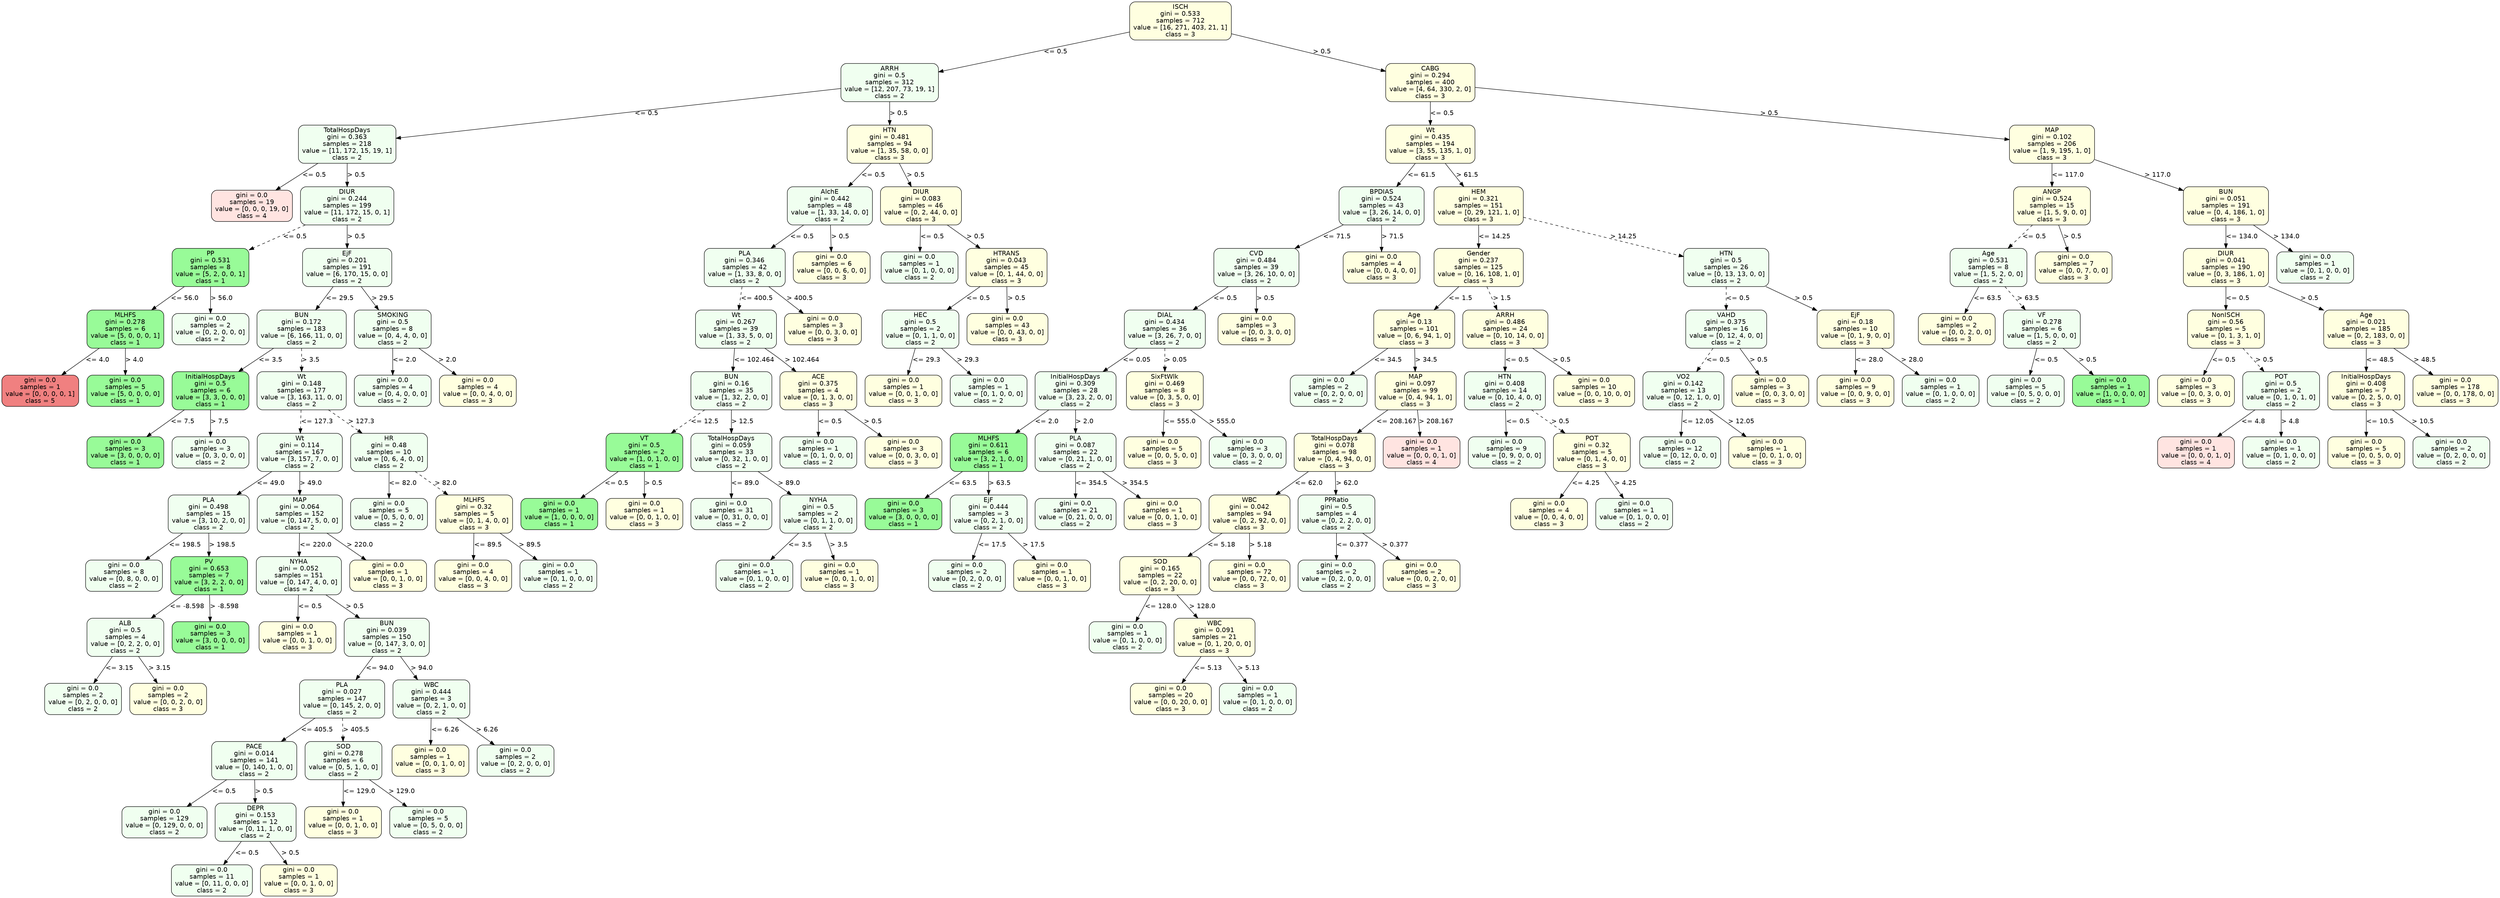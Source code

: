 strict digraph Tree {
	graph [bb="0,0,4634.5,1944"];
	node [color=black,
		fontname=helvetica,
		label="\N",
		shape=box,
		style="filled, rounded"
	];
	edge [fontname=helvetica];
	0	 [fillcolor=lightyellow,
		height=1.1528,
		label="ISCH\ngini = 0.533\nsamples = 712\nvalue = [16, 271, 403, 21, 1]\nclass = 3",
		pos="2034,1902.5",
		width=2.5694];
	1	 [fillcolor=honeydew,
		height=1.1528,
		label="ARRH\ngini = 0.5\nsamples = 312\nvalue = [12, 207, 73, 19, 1]\nclass = 2",
		pos="1672,1768.5",
		width=2.4583];
	0 -> 1	 [label="<= 0.5",
		labelangle=45,
		labeldistance=2.5,
		lp="1884,1835.5",
		op="<=",
		param=0.5,
		pos="e,1760.8,1801.4 1941.2,1868.2 1888.9,1848.8 1823.5,1824.6 1770.2,1804.9",
		style=solid];
	74	 [fillcolor=lightyellow,
		height=1.1528,
		label="CABG\ngini = 0.294\nsamples = 400\nvalue = [4, 64, 330, 2, 0]\nclass = 3",
		pos="2613,1768.5",
		width=2.25];
	0 -> 74	 [label="> 0.5",
		labelangle=-45,
		labeldistance=2.5,
		lp="2356.5,1835.5",
		op=">",
		param=0.5,
		pos="e,2531.8,1787.3 2126.7,1881 2235.3,1855.9 2414,1814.6 2521.9,1789.6",
		style=solid];
	2	 [fillcolor=honeydew,
		height=1.1528,
		label="TotalHospDays\ngini = 0.363\nsamples = 218\nvalue = [11, 172, 15, 19, 1]\nclass = 2",
		pos="640,1634.5",
		width=2.4583];
	1 -> 2	 [label="<= 0.5",
		lp="1207,1701.5",
		op="<=",
		param=0.5,
		pos="e,728.67,1646 1583.1,1757 1391.2,1732 939.01,1673.3 738.6,1647.3",
		style=solid];
	49	 [fillcolor=lightyellow,
		height=1.1528,
		label="HTN\ngini = 0.481\nsamples = 94\nvalue = [1, 35, 58, 0, 0]\nclass = 3",
		pos="1672,1634.5",
		width=2.1528];
	1 -> 49	 [label="> 0.5",
		lp="1687.5,1701.5",
		op=">",
		param=0.5,
		pos="e,1672,1676.1 1672,1726.8 1672,1714 1672,1699.7 1672,1686.2",
		style=solid];
	3	 [fillcolor=mistyrose,
		height=0.94444,
		label="gini = 0.0\nsamples = 19\nvalue = [0, 0, 0, 19, 0]\nclass = 4",
		pos="463,1500.5",
		width=2.0417];
	2 -> 3	 [label="<= 0.5",
		lp="577,1567.5",
		op="<=",
		param=0.5,
		pos="e,507.91,1534.5 584.97,1592.8 563.01,1576.2 537.83,1557.2 516.07,1540.7",
		style=solid];
	4	 [fillcolor=honeydew,
		height=1.1528,
		label="DIUR\ngini = 0.244\nsamples = 199\nvalue = [11, 172, 15, 0, 1]\nclass = 2",
		pos="640,1500.5",
		width=2.3611];
	2 -> 4	 [label="> 0.5",
		lp="655.5,1567.5",
		op=">",
		param=0.5,
		pos="e,640,1542.1 640,1592.8 640,1580 640,1565.7 640,1552.2",
		style=solid];
	5	 [fillcolor=palegreen,
		height=1.1528,
		label="PP\ngini = 0.531\nsamples = 8\nvalue = [5, 2, 0, 0, 1]\nclass = 1",
		pos="386,1366.5",
		width=1.9444];
	4 -> 5	 [label="<= 0.5",
		lp="541,1433.5",
		op="<=",
		param=0.5,
		pos="e,456.32,1403.6 561.03,1458.8 530.54,1442.8 495.72,1424.4 465.22,1408.3",
		style=dashed];
	10	 [fillcolor=honeydew,
		height=1.1528,
		label="EjF\ngini = 0.201\nsamples = 191\nvalue = [6, 170, 15, 0, 0]\nclass = 2",
		pos="640,1366.5",
		width=2.25];
	4 -> 10	 [label="> 0.5",
		lp="655.5,1433.5",
		op=">",
		param=0.5,
		pos="e,640,1408.1 640,1458.8 640,1446 640,1431.7 640,1418.2",
		style=solid];
	6	 [fillcolor=palegreen,
		height=1.1528,
		label="MLHFS\ngini = 0.278\nsamples = 6\nvalue = [5, 0, 0, 0, 1]\nclass = 1",
		pos="228,1232.5",
		width=1.9444];
	5 -> 6	 [label="<= 56.0",
		lp="335.5,1299.5",
		op="<=",
		param=56.0,
		pos="e,277.1,1274.1 336.87,1324.8 320.38,1310.8 301.84,1295.1 284.81,1280.7",
		style=solid];
	9	 [fillcolor=honeydew,
		height=0.94444,
		label="gini = 0.0\nsamples = 2\nvalue = [0, 2, 0, 0, 0]\nclass = 2",
		pos="386,1232.5",
		width=1.9444];
	5 -> 9	 [label="> 56.0",
		lp="405.5,1299.5",
		op=">",
		param=56.0,
		pos="e,386,1266.5 386,1324.8 386,1309.6 386,1292.3 386,1276.9",
		style=solid];
	7	 [fillcolor=lightcoral,
		height=0.94444,
		label="gini = 0.0\nsamples = 1\nvalue = [0, 0, 0, 0, 1]\nclass = 5",
		pos="70,1098.5",
		width=1.9444];
	6 -> 7	 [label="<= 4.0",
		lp="174,1165.5",
		op="<=",
		param=4.0,
		pos="e,110.09,1132.5 178.87,1190.8 159.45,1174.4 137.19,1155.5 117.89,1139.1",
		style=solid];
	8	 [fillcolor=palegreen,
		height=0.94444,
		label="gini = 0.0\nsamples = 5\nvalue = [5, 0, 0, 0, 0]\nclass = 1",
		pos="228,1098.5",
		width=1.9444];
	6 -> 8	 [label="> 4.0",
		lp="243.5,1165.5",
		op=">",
		param=4.0,
		pos="e,228,1132.5 228,1190.8 228,1175.6 228,1158.3 228,1142.9",
		style=solid];
	11	 [fillcolor=honeydew,
		height=1.1528,
		label="BUN\ngini = 0.172\nsamples = 183\nvalue = [6, 166, 11, 0, 0]\nclass = 2",
		pos="555,1232.5",
		width=2.25];
	10 -> 11	 [label="<= 29.5",
		lp="624.5,1299.5",
		op="<=",
		param=29.5,
		pos="e,581.41,1274.1 613.57,1324.8 605.1,1311.5 595.62,1296.5 586.8,1282.6",
		style=solid];
	46	 [fillcolor=honeydew,
		height=1.1528,
		label="SMOKING\ngini = 0.5\nsamples = 8\nvalue = [0, 4, 4, 0, 0]\nclass = 2",
		pos="724,1232.5",
		width=1.9444];
	10 -> 46	 [label="> 29.5",
		lp="704.5,1299.5",
		op=">",
		param=29.5,
		pos="e,697.9,1274.1 666.12,1324.8 674.49,1311.5 683.86,1296.5 692.57,1282.6",
		style=solid];
	12	 [fillcolor=palegreen,
		height=1.1528,
		label="InitialHospDays\ngini = 0.5\nsamples = 6\nvalue = [3, 3, 0, 0, 0]\nclass = 1",
		pos="386,1098.5",
		width=1.9444];
	11 -> 12	 [label="<= 3.5",
		lp="496,1165.5",
		op="<=",
		param=3.5,
		pos="e,438.51,1140.1 502.45,1190.8 484.81,1176.8 464.98,1161.1 446.76,1146.7",
		style=solid];
	15	 [fillcolor=honeydew,
		height=1.1528,
		label="Wt\ngini = 0.148\nsamples = 177\nvalue = [3, 163, 11, 0, 0]\nclass = 2",
		pos="555,1098.5",
		width=2.25];
	11 -> 15	 [label="> 3.5",
		lp="570.5,1165.5",
		op=">",
		param=3.5,
		pos="e,555,1140.1 555,1190.8 555,1178 555,1163.7 555,1150.2",
		style=dashed];
	13	 [fillcolor=palegreen,
		height=0.94444,
		label="gini = 0.0\nsamples = 3\nvalue = [3, 0, 0, 0, 0]\nclass = 1",
		pos="228,964.5",
		width=1.9444];
	12 -> 13	 [label="<= 7.5",
		lp="332,1031.5",
		op="<=",
		param=7.5,
		pos="e,268.09,998.5 336.87,1056.8 317.45,1040.4 295.19,1021.5 275.89,1005.1",
		style=solid];
	14	 [fillcolor=honeydew,
		height=0.94444,
		label="gini = 0.0\nsamples = 3\nvalue = [0, 3, 0, 0, 0]\nclass = 2",
		pos="386,964.5",
		width=1.9444];
	12 -> 14	 [label="> 7.5",
		lp="401.5,1031.5",
		op=">",
		param=7.5,
		pos="e,386,998.5 386,1056.8 386,1041.6 386,1024.3 386,1008.9",
		style=solid];
	16	 [fillcolor=honeydew,
		height=1.1528,
		label="Wt\ngini = 0.114\nsamples = 167\nvalue = [3, 157, 7, 0, 0]\nclass = 2",
		pos="552,964.5",
		width=2.1528];
	15 -> 16	 [label="<= 127.3",
		lp="581.5,1031.5",
		op="<=",
		param=127.3,
		pos="e,552.93,1006.1 554.07,1056.8 553.78,1044 553.46,1029.7 553.16,1016.2",
		style=dashed];
	41	 [fillcolor=honeydew,
		height=1.1528,
		label="HR\ngini = 0.48\nsamples = 10\nvalue = [0, 6, 4, 0, 0]\nclass = 2",
		pos="718,964.5",
		width=1.9444];
	15 -> 41	 [label="> 127.3",
		lp="665,1031.5",
		op=">",
		param=127.3,
		pos="e,667.35,1006.1 605.68,1056.8 622.7,1042.8 641.82,1027.1 659.4,1012.7",
		style=dashed];
	17	 [fillcolor=honeydew,
		height=1.1528,
		label="PLA\ngini = 0.498\nsamples = 15\nvalue = [3, 10, 2, 0, 0]\nclass = 2",
		pos="383,830.5",
		width=2.0417];
	16 -> 17	 [label="<= 49.0",
		lp="496.5,897.5",
		op="<=",
		param=49.0,
		pos="e,435.51,872.14 499.45,922.84 481.81,908.84 461.98,893.13 443.76,878.68",
		style=solid];
	24	 [fillcolor=honeydew,
		height=1.1528,
		label="MAP\ngini = 0.064\nsamples = 152\nvalue = [0, 147, 5, 0, 0]\nclass = 2",
		pos="552,830.5",
		width=2.1528];
	16 -> 24	 [label="> 49.0",
		lp="571.5,897.5",
		op=">",
		param=49.0,
		pos="e,552,872.14 552,922.84 552,909.98 552,895.66 552,882.21",
		style=solid];
	18	 [fillcolor=honeydew,
		height=0.94444,
		label="gini = 0.0\nsamples = 8\nvalue = [0, 8, 0, 0, 0]\nclass = 2",
		pos="226,696.5",
		width=1.9444];
	17 -> 18	 [label="<= 198.5",
		lp="337.5,763.5",
		op="<=",
		param=198.5,
		pos="e,265.84,730.5 334.18,788.84 314.88,772.36 292.77,753.49 273.59,737.12",
		style=solid];
	19	 [fillcolor=palegreen,
		height=1.1528,
		label="PV\ngini = 0.653\nsamples = 7\nvalue = [3, 2, 2, 0, 0]\nclass = 1",
		pos="384,696.5",
		width=1.9444];
	17 -> 19	 [label="> 198.5",
		lp="407,763.5",
		op=">",
		param=198.5,
		pos="e,383.69,738.14 383.31,788.84 383.41,775.98 383.51,761.66 383.61,748.21",
		style=solid];
	20	 [fillcolor=honeydew,
		height=1.1528,
		label="ALB\ngini = 0.5\nsamples = 4\nvalue = [0, 2, 2, 0, 0]\nclass = 2",
		pos="230,562.5",
		width=1.9444];
	19 -> 20	 [label="<= -8.598",
		lp="341.5,629.5",
		op="<=",
		param=-8.598,
		pos="e,277.85,604.14 336.12,654.84 320.18,640.97 302.3,625.41 285.82,611.07",
		style=solid];
	23	 [fillcolor=palegreen,
		height=0.94444,
		label="gini = 0.0\nsamples = 3\nvalue = [3, 0, 0, 0, 0]\nclass = 1",
		pos="388,562.5",
		width=1.9444];
	19 -> 23	 [label="> -8.598",
		lp="412.5,629.5",
		op=">",
		param=-8.598,
		pos="e,386.98,596.5 385.24,654.84 385.7,639.6 386.21,622.33 386.68,606.87",
		style=solid];
	21	 [fillcolor=honeydew,
		height=0.94444,
		label="gini = 0.0\nsamples = 2\nvalue = [0, 2, 0, 0, 0]\nclass = 2",
		pos="230,428.5",
		width=1.9444];
	20 -> 21	 [label="<= 3.15",
		lp="253.5,495.5",
		op="<=",
		param=3.15,
		pos="e,230,462.5 230,520.84 230,505.6 230,488.33 230,472.87",
		style=solid];
	22	 [fillcolor=lightyellow,
		height=0.94444,
		label="gini = 0.0\nsamples = 2\nvalue = [0, 0, 2, 0, 0]\nclass = 3",
		pos="388,428.5",
		width=1.9444];
	20 -> 22	 [label="> 3.15",
		lp="333.5,495.5",
		op=">",
		param=3.15,
		pos="e,347.91,462.5 279.13,520.84 298.55,504.36 320.81,485.49 340.11,469.12",
		style=solid];
	25	 [fillcolor=honeydew,
		height=1.1528,
		label="NYHA\ngini = 0.052\nsamples = 151\nvalue = [0, 147, 4, 0, 0]\nclass = 2",
		pos="551,696.5",
		width=2.1528];
	24 -> 25	 [label="<= 220.0",
		lp="579.5,763.5",
		op="<=",
		param=220.0,
		pos="e,551.31,738.14 551.69,788.84 551.59,775.98 551.49,761.66 551.39,748.21",
		style=solid];
	40	 [fillcolor=lightyellow,
		height=0.94444,
		label="gini = 0.0\nsamples = 1\nvalue = [0, 0, 1, 0, 0]\nclass = 3",
		pos="717,696.5",
		width=1.9444];
	24 -> 40	 [label="> 220.0",
		lp="663,763.5",
		op=">",
		param=220.0,
		pos="e,675.13,730.5 603.3,788.84 623.68,772.29 647.04,753.32 667.26,736.9",
		style=solid];
	26	 [fillcolor=lightyellow,
		height=0.94444,
		label="gini = 0.0\nsamples = 1\nvalue = [0, 0, 1, 0, 0]\nclass = 3",
		pos="549,562.5",
		width=1.9444];
	25 -> 26	 [label="<= 0.5",
		lp="571,629.5",
		op="<=",
		param=0.5,
		pos="e,549.51,596.5 550.38,654.84 550.15,639.6 549.89,622.33 549.66,606.87",
		style=solid];
	27	 [fillcolor=honeydew,
		height=1.1528,
		label="BUN\ngini = 0.039\nsamples = 150\nvalue = [0, 147, 3, 0, 0]\nclass = 2",
		pos="715,562.5",
		width=2.1528];
	25 -> 27	 [label="> 0.5",
		lp="653.5,629.5",
		op=">",
		param=0.5,
		pos="e,664.04,604.14 601.99,654.84 619.12,640.84 638.35,625.13 656.04,610.68",
		style=solid];
	28	 [fillcolor=honeydew,
		height=1.1528,
		label="PLA\ngini = 0.027\nsamples = 147\nvalue = [0, 145, 2, 0, 0]\nclass = 2",
		pos="602,428.5",
		width=2.1528];
	27 -> 28	 [label="<= 94.0",
		lp="685.5,495.5",
		op="<=",
		param=94.0,
		pos="e,637.11,470.14 679.87,520.84 668.39,507.22 655.53,491.97 643.62,477.85",
		style=solid];
	37	 [fillcolor=honeydew,
		height=1.1528,
		label="WBC\ngini = 0.444\nsamples = 3\nvalue = [0, 2, 1, 0, 0]\nclass = 2",
		pos="768,428.5",
		width=1.9444];
	27 -> 37	 [label="> 94.0",
		lp="763.5,495.5",
		op=">",
		param=94.0,
		pos="e,751.53,470.14 731.48,520.84 736.61,507.85 742.34,493.38 747.7,479.82",
		style=solid];
	29	 [fillcolor=honeydew,
		height=1.1528,
		label="PACE\ngini = 0.014\nsamples = 141\nvalue = [0, 140, 1, 0, 0]\nclass = 2",
		pos="439,294.5",
		width=2.1528];
	28 -> 29	 [label="<= 405.5",
		lp="553.5,361.5",
		op="<=",
		param=405.5,
		pos="e,489.65,336.14 551.32,386.84 534.3,372.84 515.18,357.13 497.6,342.68",
		style=solid];
	34	 [fillcolor=honeydew,
		height=1.1528,
		label="SOD\ngini = 0.278\nsamples = 6\nvalue = [0, 5, 1, 0, 0]\nclass = 2",
		pos="605,294.5",
		width=1.9444];
	28 -> 34	 [label="> 405.5",
		lp="627,361.5",
		op=">",
		param=405.5,
		pos="e,604.07,336.14 602.93,386.84 603.22,373.98 603.54,359.66 603.84,346.21",
		style=dashed];
	30	 [fillcolor=honeydew,
		height=0.94444,
		label="gini = 0.0\nsamples = 129\nvalue = [0, 129, 0, 0, 0]\nclass = 2",
		pos="273,160.5",
		width=2.1528];
	29 -> 30	 [label="<= 0.5",
		lp="381,227.5",
		op="<=",
		param=0.5,
		pos="e,315.12,194.5 387.39,252.84 366.89,236.29 343.39,217.32 323.04,200.9",
		style=solid];
	31	 [fillcolor=honeydew,
		height=1.1528,
		label="DEPR\ngini = 0.153\nsamples = 12\nvalue = [0, 11, 1, 0, 0]\nclass = 2",
		pos="442,160.5",
		width=2.0417];
	29 -> 31	 [label="> 0.5",
		lp="456.5,227.5",
		op=">",
		param=0.5,
		pos="e,441.07,202.14 439.93,252.84 440.22,239.98 440.54,225.66 440.84,212.21",
		style=solid];
	32	 [fillcolor=honeydew,
		height=0.94444,
		label="gini = 0.0\nsamples = 11\nvalue = [0, 11, 0, 0, 0]\nclass = 2",
		pos="361,34",
		width=2.0417];
	31 -> 32	 [label="<= 0.5",
		lp="422,93.5",
		op="<=",
		param=0.5,
		pos="e,382.86,68.142 415.25,118.73 406.63,105.27 397.07,90.336 388.41,76.803",
		style=solid];
	33	 [fillcolor=lightyellow,
		height=0.94444,
		label="gini = 0.0\nsamples = 1\nvalue = [0, 0, 1, 0, 0]\nclass = 3",
		pos="523,34",
		width=1.9444];
	31 -> 33	 [label="> 0.5",
		lp="503.5,93.5",
		op=">",
		param=0.5,
		pos="e,501.14,68.142 468.75,118.73 477.37,105.27 486.93,90.336 495.59,76.803",
		style=solid];
	35	 [fillcolor=lightyellow,
		height=0.94444,
		label="gini = 0.0\nsamples = 1\nvalue = [0, 0, 1, 0, 0]\nclass = 3",
		pos="604,160.5",
		width=1.9444];
	34 -> 35	 [label="<= 129.0",
		lp="632.5,227.5",
		op="<=",
		param=129.0,
		pos="e,604.25,194.5 604.69,252.84 604.58,237.6 604.45,220.33 604.33,204.87",
		style=solid];
	36	 [fillcolor=honeydew,
		height=0.94444,
		label="gini = 0.0\nsamples = 5\nvalue = [0, 5, 0, 0, 0]\nclass = 2",
		pos="762,160.5",
		width=1.9444];
	34 -> 36	 [label="> 129.0",
		lp="712,227.5",
		op=">",
		param=129.0,
		pos="e,722.16,194.5 653.82,252.84 673.12,236.36 695.23,217.49 714.41,201.12",
		style=solid];
	38	 [fillcolor=lightyellow,
		height=0.94444,
		label="gini = 0.0\nsamples = 1\nvalue = [0, 0, 1, 0, 0]\nclass = 3",
		pos="767,294.5",
		width=1.9444];
	37 -> 38	 [label="<= 6.26",
		lp="791.5,361.5",
		op="<=",
		param=6.26,
		pos="e,767.25,328.5 767.69,386.84 767.58,371.6 767.45,354.33 767.33,338.87",
		style=solid];
	39	 [fillcolor=honeydew,
		height=0.94444,
		label="gini = 0.0\nsamples = 2\nvalue = [0, 2, 0, 0, 0]\nclass = 2",
		pos="925,294.5",
		width=1.9444];
	37 -> 39	 [label="> 6.26",
		lp="871.5,361.5",
		op=">",
		param=6.26,
		pos="e,885.16,328.5 816.82,386.84 836.12,370.36 858.23,351.49 877.41,335.12",
		style=solid];
	42	 [fillcolor=honeydew,
		height=0.94444,
		label="gini = 0.0\nsamples = 5\nvalue = [0, 5, 0, 0, 0]\nclass = 2",
		pos="718,830.5",
		width=1.9444];
	41 -> 42	 [label="<= 82.0",
		lp="741.5,897.5",
		op="<=",
		param=82.0,
		pos="e,718,864.5 718,922.84 718,907.6 718,890.33 718,874.87",
		style=solid];
	43	 [fillcolor=lightyellow,
		height=1.1528,
		label="MLHFS\ngini = 0.32\nsamples = 5\nvalue = [0, 1, 4, 0, 0]\nclass = 3",
		pos="876,830.5",
		width=1.9444];
	41 -> 43	 [label="> 82.0",
		lp="821.5,897.5",
		op=">",
		param=82.0,
		pos="e,826.9,872.14 767.13,922.84 783.62,908.84 802.16,893.13 819.19,878.68",
		style=dashed];
	44	 [fillcolor=lightyellow,
		height=0.94444,
		label="gini = 0.0\nsamples = 4\nvalue = [0, 0, 4, 0, 0]\nclass = 3",
		pos="875,696.5",
		width=1.9444];
	43 -> 44	 [label="<= 89.5",
		lp="899.5,763.5",
		op="<=",
		param=89.5,
		pos="e,875.25,730.5 875.69,788.84 875.58,773.6 875.45,756.33 875.33,740.87",
		style=solid];
	45	 [fillcolor=honeydew,
		height=0.94444,
		label="gini = 0.0\nsamples = 1\nvalue = [0, 1, 0, 0, 0]\nclass = 2",
		pos="1033,696.5",
		width=1.9444];
	43 -> 45	 [label="> 89.5",
		lp="979.5,763.5",
		op=">",
		param=89.5,
		pos="e,993.16,730.5 924.82,788.84 944.12,772.36 966.23,753.49 985.41,737.12",
		style=solid];
	47	 [fillcolor=honeydew,
		height=0.94444,
		label="gini = 0.0\nsamples = 4\nvalue = [0, 4, 0, 0, 0]\nclass = 2",
		pos="724,1098.5",
		width=1.9444];
	46 -> 47	 [label="<= 2.0",
		lp="744,1165.5",
		op="<=",
		param=2.0,
		pos="e,724,1132.5 724,1190.8 724,1175.6 724,1158.3 724,1142.9",
		style=solid];
	48	 [fillcolor=lightyellow,
		height=0.94444,
		label="gini = 0.0\nsamples = 4\nvalue = [0, 0, 4, 0, 0]\nclass = 3",
		pos="882,1098.5",
		width=1.9444];
	46 -> 48	 [label="> 2.0",
		lp="823.5,1165.5",
		op=">",
		param=2.0,
		pos="e,841.91,1132.5 773.13,1190.8 792.55,1174.4 814.81,1155.5 834.11,1139.1",
		style=solid];
	50	 [fillcolor=honeydew,
		height=1.1528,
		label="AlchE\ngini = 0.442\nsamples = 48\nvalue = [1, 33, 14, 0, 0]\nclass = 2",
		pos="1614,1500.5",
		width=2.1528];
	49 -> 50	 [label="<= 0.5",
		lp="1665,1567.5",
		op="<=",
		param=0.5,
		pos="e,1632,1542.1 1654,1592.8 1648.3,1579.7 1642,1565.1 1636,1551.4",
		style=solid];
	67	 [fillcolor=lightyellow,
		height=1.1528,
		label="DIUR\ngini = 0.083\nsamples = 46\nvalue = [0, 2, 44, 0, 0]\nclass = 3",
		pos="1783,1500.5",
		width=2.0417];
	49 -> 67	 [label="> 0.5",
		lp="1746.5,1567.5",
		op=">",
		param=0.5,
		pos="e,1748.5,1542.1 1706.5,1592.8 1717.8,1579.2 1730.4,1564 1742.1,1549.9",
		style=solid];
	51	 [fillcolor=honeydew,
		height=1.1528,
		label="PLA\ngini = 0.346\nsamples = 42\nvalue = [1, 33, 8, 0, 0]\nclass = 2",
		pos="1458,1366.5",
		width=2.0417];
	50 -> 51	 [label="<= 0.5",
		lp="1561,1433.5",
		op="<=",
		param=0.5,
		pos="e,1506.5,1408.1 1565.5,1458.8 1549.2,1444.8 1530.9,1429.1 1514.1,1414.7",
		style=solid];
	66	 [fillcolor=lightyellow,
		height=0.94444,
		label="gini = 0.0\nsamples = 6\nvalue = [0, 0, 6, 0, 0]\nclass = 3",
		pos="1620,1366.5",
		width=1.9444];
	50 -> 66	 [label="> 0.5",
		lp="1633.5,1433.5",
		op=">",
		param=0.5,
		pos="e,1618.5,1400.5 1615.9,1458.8 1616.5,1443.6 1617.3,1426.3 1618,1410.9",
		style=solid];
	52	 [fillcolor=honeydew,
		height=1.1528,
		label="Wt\ngini = 0.267\nsamples = 39\nvalue = [1, 33, 5, 0, 0]\nclass = 2",
		pos="1400,1232.5",
		width=2.0417];
	51 -> 52	 [label="<= 400.5",
		lp="1458.5,1299.5",
		op="<=",
		param=400.5,
		pos="e,1418,1274.1 1440,1324.8 1434.3,1311.7 1428,1297.1 1422,1283.4",
		style=dashed];
	65	 [fillcolor=lightyellow,
		height=0.94444,
		label="gini = 0.0\nsamples = 3\nvalue = [0, 0, 3, 0, 0]\nclass = 3",
		pos="1562,1232.5",
		width=1.9444];
	51 -> 65	 [label="> 400.5",
		lp="1537,1299.5",
		op=">",
		param=400.5,
		pos="e,1535.6,1266.5 1490.3,1324.8 1502.7,1308.9 1516.9,1290.7 1529.3,1274.7",
		style=solid];
	53	 [fillcolor=honeydew,
		height=1.1528,
		label="BUN\ngini = 0.16\nsamples = 35\nvalue = [1, 32, 2, 0, 0]\nclass = 2",
		pos="1354,1098.5",
		width=2.0417];
	52 -> 53	 [label="<= 102.464",
		lp="1414,1165.5",
		op="<=",
		param=102.464,
		pos="e,1368.3,1140.1 1385.7,1190.8 1381.2,1177.9 1376.3,1163.4 1371.6,1149.8",
		style=solid];
	62	 [fillcolor=lightyellow,
		height=1.1528,
		label="ACE\ngini = 0.375\nsamples = 4\nvalue = [0, 1, 3, 0, 0]\nclass = 3",
		pos="1516,1098.5",
		width=1.9444];
	52 -> 62	 [label="> 102.464",
		lp="1496.5,1165.5",
		op=">",
		param=102.464,
		pos="e,1481.2,1140 1437.5,1190.7 1442.7,1184.8 1448,1178.7 1453,1173 1460.1,1164.9 1467.5,1156.2 1474.7,1147.7",
		style=solid];
	54	 [fillcolor=palegreen,
		height=1.1528,
		label="VT\ngini = 0.5\nsamples = 2\nvalue = [1, 0, 1, 0, 0]\nclass = 1",
		pos="1192,964.5",
		width=1.9444];
	53 -> 54	 [label="<= 12.5",
		lp="1301.5,1031.5",
		op="<=",
		param=12.5,
		pos="e,1242.3,1006.1 1303.6,1056.8 1286.7,1042.8 1267.7,1027.1 1250.2,1012.7",
		style=dashed];
	57	 [fillcolor=honeydew,
		height=1.1528,
		label="TotalHospDays\ngini = 0.059\nsamples = 33\nvalue = [0, 32, 1, 0, 0]\nclass = 2",
		pos="1354,964.5",
		width=2.0417];
	53 -> 57	 [label="> 12.5",
		lp="1373.5,1031.5",
		op=">",
		param=12.5,
		pos="e,1354,1006.1 1354,1056.8 1354,1044 1354,1029.7 1354,1016.2",
		style=solid];
	55	 [fillcolor=palegreen,
		height=0.94444,
		label="gini = 0.0\nsamples = 1\nvalue = [1, 0, 0, 0, 0]\nclass = 1",
		pos="1034,830.5",
		width=1.9444];
	54 -> 55	 [label="<= 0.5",
		lp="1138,897.5",
		op="<=",
		param=0.5,
		pos="e,1074.1,864.5 1142.9,922.84 1123.4,906.36 1101.2,887.49 1081.9,871.12",
		style=solid];
	56	 [fillcolor=lightyellow,
		height=0.94444,
		label="gini = 0.0\nsamples = 1\nvalue = [0, 0, 1, 0, 0]\nclass = 3",
		pos="1192,830.5",
		width=1.9444];
	54 -> 56	 [label="> 0.5",
		lp="1207.5,897.5",
		op=">",
		param=0.5,
		pos="e,1192,864.5 1192,922.84 1192,907.6 1192,890.33 1192,874.87",
		style=solid];
	58	 [fillcolor=honeydew,
		height=0.94444,
		label="gini = 0.0\nsamples = 31\nvalue = [0, 31, 0, 0, 0]\nclass = 2",
		pos="1354,830.5",
		width=2.0417];
	57 -> 58	 [label="<= 89.0",
		lp="1377.5,897.5",
		op="<=",
		param=89.0,
		pos="e,1354,864.5 1354,922.84 1354,907.6 1354,890.33 1354,874.87",
		style=solid];
	59	 [fillcolor=honeydew,
		height=1.1528,
		label="NYHA\ngini = 0.5\nsamples = 2\nvalue = [0, 1, 1, 0, 0]\nclass = 2",
		pos="1516,830.5",
		width=1.9444];
	57 -> 59	 [label="> 89.0",
		lp="1459.5,897.5",
		op=">",
		param=89.0,
		pos="e,1465.7,872.14 1404.4,922.84 1421.3,908.84 1440.3,893.13 1457.8,878.68",
		style=solid];
	60	 [fillcolor=honeydew,
		height=0.94444,
		label="gini = 0.0\nsamples = 1\nvalue = [0, 1, 0, 0, 0]\nclass = 2",
		pos="1437,696.5",
		width=1.9444];
	59 -> 60	 [label="<= 3.5",
		lp="1499,763.5",
		op="<=",
		param=3.5,
		pos="e,1457,730.5 1491.4,788.84 1482.2,773.17 1471.7,755.33 1462.4,739.53",
		style=solid];
	61	 [fillcolor=lightyellow,
		height=0.94444,
		label="gini = 0.0\nsamples = 1\nvalue = [0, 0, 1, 0, 0]\nclass = 3",
		pos="1595,696.5",
		width=1.9444];
	59 -> 61	 [label="> 3.5",
		lp="1573.5,763.5",
		op=">",
		param=3.5,
		pos="e,1575,730.5 1540.6,788.84 1549.8,773.17 1560.3,755.33 1569.6,739.53",
		style=solid];
	63	 [fillcolor=honeydew,
		height=0.94444,
		label="gini = 0.0\nsamples = 1\nvalue = [0, 1, 0, 0, 0]\nclass = 2",
		pos="1516,964.5",
		width=1.9444];
	62 -> 63	 [label="<= 0.5",
		lp="1536,1031.5",
		op="<=",
		param=0.5,
		pos="e,1516,998.5 1516,1056.8 1516,1041.6 1516,1024.3 1516,1008.9",
		style=solid];
	64	 [fillcolor=lightyellow,
		height=0.94444,
		label="gini = 0.0\nsamples = 3\nvalue = [0, 0, 3, 0, 0]\nclass = 3",
		pos="1674,964.5",
		width=1.9444];
	62 -> 64	 [label="> 0.5",
		lp="1615.5,1031.5",
		op=">",
		param=0.5,
		pos="e,1633.9,998.5 1565.1,1056.8 1584.6,1040.4 1606.8,1021.5 1626.1,1005.1",
		style=solid];
	68	 [fillcolor=honeydew,
		height=0.94444,
		label="gini = 0.0\nsamples = 1\nvalue = [0, 1, 0, 0, 0]\nclass = 2",
		pos="1778,1366.5",
		width=1.9444];
	67 -> 68	 [label="<= 0.5",
		lp="1801,1433.5",
		op="<=",
		param=0.5,
		pos="e,1779.3,1400.5 1781.4,1458.8 1780.9,1443.6 1780.2,1426.3 1779.7,1410.9",
		style=solid];
	69	 [fillcolor=lightyellow,
		height=1.1528,
		label="HTRANS\ngini = 0.043\nsamples = 45\nvalue = [0, 1, 44, 0, 0]\nclass = 3",
		pos="1940,1366.5",
		width=2.0417];
	67 -> 69	 [label="> 0.5",
		lp="1882.5,1433.5",
		op=">",
		param=0.5,
		pos="e,1891.2,1408.1 1831.8,1458.8 1848.2,1444.8 1866.6,1429.1 1883.6,1414.7",
		style=solid];
	70	 [fillcolor=honeydew,
		height=1.1528,
		label="HEC\ngini = 0.5\nsamples = 2\nvalue = [0, 1, 1, 0, 0]\nclass = 2",
		pos="1797,1232.5",
		width=1.9444];
	69 -> 70	 [label="<= 0.5",
		lp="1893,1299.5",
		op="<=",
		param=0.5,
		pos="e,1841.4,1274.1 1895.5,1324.8 1880.7,1311 1864.1,1295.4 1848.8,1281.1",
		style=solid];
	73	 [fillcolor=lightyellow,
		height=0.94444,
		label="gini = 0.0\nsamples = 43\nvalue = [0, 0, 43, 0, 0]\nclass = 3",
		pos="1959,1232.5",
		width=2.0417];
	69 -> 73	 [label="> 0.5",
		lp="1966.5,1299.5",
		op=">",
		param=0.5,
		pos="e,1954.2,1266.5 1945.9,1324.8 1948.1,1309.5 1950.6,1292 1952.8,1276.4",
		style=solid];
	71	 [fillcolor=lightyellow,
		height=0.94444,
		label="gini = 0.0\nsamples = 1\nvalue = [0, 0, 1, 0, 0]\nclass = 3",
		pos="1674,1098.5",
		width=1.9444];
	70 -> 71	 [label="<= 29.3",
		lp="1763.5,1165.5",
		op="<=",
		param=29.3,
		pos="e,1705.2,1132.5 1758.8,1190.8 1744,1174.7 1727.1,1156.3 1712.3,1140.2",
		style=solid];
	72	 [fillcolor=honeydew,
		height=0.94444,
		label="gini = 0.0\nsamples = 1\nvalue = [0, 1, 0, 0, 0]\nclass = 2",
		pos="1832,1098.5",
		width=1.9444];
	70 -> 72	 [label="> 29.3",
		lp="1835.5,1165.5",
		op=">",
		param=29.3,
		pos="e,1823.1,1132.5 1807.9,1190.8 1811.9,1175.5 1816.5,1158 1820.5,1142.4",
		style=solid];
	75	 [fillcolor=lightyellow,
		height=1.1528,
		label="Wt\ngini = 0.435\nsamples = 194\nvalue = [3, 55, 135, 1, 0]\nclass = 3",
		pos="2613,1634.5",
		width=2.25];
	74 -> 75	 [label="<= 0.5",
		lp="2633,1701.5",
		op="<=",
		param=0.5,
		pos="e,2613,1676.1 2613,1726.8 2613,1714 2613,1699.7 2613,1686.2",
		style=solid];
	126	 [fillcolor=lightyellow,
		height=1.1528,
		label="MAP\ngini = 0.102\nsamples = 206\nvalue = [1, 9, 195, 1, 0]\nclass = 3",
		pos="3802,1634.5",
		width=2.1528];
	74 -> 126	 [label="> 0.5",
		lp="3259.5,1701.5",
		op=">",
		param=0.5,
		pos="e,3724.3,1643.3 2694.3,1759.3 2909.3,1735.1 3492.1,1669.4 3714.3,1644.4",
		style=solid];
	76	 [fillcolor=honeydew,
		height=1.1528,
		label="BPDIAS\ngini = 0.524\nsamples = 43\nvalue = [3, 26, 14, 0, 0]\nclass = 2",
		pos="2513,1500.5",
		width=2.1528];
	75 -> 76	 [label="<= 61.5",
		lp="2589.5,1567.5",
		op="<=",
		param=61.5,
		pos="e,2544.1,1542.1 2581.9,1592.8 2571.8,1579.3 2560.6,1564.3 2550.1,1550.2",
		style=solid];
	93	 [fillcolor=lightyellow,
		height=1.1528,
		label="HEM\ngini = 0.321\nsamples = 151\nvalue = [0, 29, 121, 1, 0]\nclass = 3",
		pos="2757,1500.5",
		width=2.25];
	75 -> 93	 [label="> 61.5",
		lp="2709.5,1567.5",
		op=">",
		param=61.5,
		pos="e,2712.3,1542.1 2657.8,1592.8 2672.7,1579 2689.4,1563.4 2704.8,1549.1",
		style=solid];
	77	 [fillcolor=honeydew,
		height=1.1528,
		label="CVD\ngini = 0.484\nsamples = 39\nvalue = [3, 26, 10, 0, 0]\nclass = 2",
		pos="2342,1366.5",
		width=2.1528];
	76 -> 77	 [label="<= 71.5",
		lp="2456.5,1433.5",
		op="<=",
		param=71.5,
		pos="e,2395.1,1408.1 2459.8,1458.8 2442,1444.8 2421.9,1429.1 2403.5,1414.7",
		style=solid];
	92	 [fillcolor=lightyellow,
		height=0.94444,
		label="gini = 0.0\nsamples = 4\nvalue = [0, 0, 4, 0, 0]\nclass = 3",
		pos="2513,1366.5",
		width=1.9444];
	76 -> 92	 [label="> 71.5",
		lp="2532.5,1433.5",
		op=">",
		param=71.5,
		pos="e,2513,1400.5 2513,1458.8 2513,1443.6 2513,1426.3 2513,1410.9",
		style=solid];
	78	 [fillcolor=honeydew,
		height=1.1528,
		label="DIAL\ngini = 0.434\nsamples = 36\nvalue = [3, 26, 7, 0, 0]\nclass = 2",
		pos="2163,1232.5",
		width=2.0417];
	77 -> 78	 [label="<= 0.5",
		lp="2278,1299.5",
		op="<=",
		param=0.5,
		pos="e,2218.6,1274.1 2286.3,1324.8 2267.5,1310.7 2246.3,1294.8 2226.8,1280.3",
		style=solid];
	91	 [fillcolor=lightyellow,
		height=0.94444,
		label="gini = 0.0\nsamples = 3\nvalue = [0, 0, 3, 0, 0]\nclass = 3",
		pos="2342,1232.5",
		width=1.9444];
	77 -> 91	 [label="> 0.5",
		lp="2357.5,1299.5",
		op=">",
		param=0.5,
		pos="e,2342,1266.5 2342,1324.8 2342,1309.6 2342,1292.3 2342,1276.9",
		style=solid];
	79	 [fillcolor=honeydew,
		height=1.1528,
		label="InitialHospDays\ngini = 0.309\nsamples = 28\nvalue = [3, 23, 2, 0, 0]\nclass = 2",
		pos="1994,1098.5",
		width=2.0417];
	78 -> 79	 [label="<= 0.05",
		lp="2107.5,1165.5",
		op="<=",
		param=0.05,
		pos="e,2046.5,1140.1 2110.5,1190.8 2092.8,1176.8 2073,1161.1 2054.8,1146.7",
		style=solid];
	88	 [fillcolor=lightyellow,
		height=1.1528,
		label="SixFtWlk\ngini = 0.469\nsamples = 8\nvalue = [0, 3, 5, 0, 0]\nclass = 3",
		pos="2163,1098.5",
		width=1.9444];
	78 -> 88	 [label="> 0.05",
		lp="2182.5,1165.5",
		op=">",
		param=0.05,
		pos="e,2163,1140.1 2163,1190.8 2163,1178 2163,1163.7 2163,1150.2",
		style=dashed];
	80	 [fillcolor=palegreen,
		height=1.1528,
		label="MLHFS\ngini = 0.611\nsamples = 6\nvalue = [3, 2, 1, 0, 0]\nclass = 1",
		pos="1832,964.5",
		width=1.9444];
	79 -> 80	 [label="<= 2.0",
		lp="1938,1031.5",
		op="<=",
		param=2.0,
		pos="e,1882.3,1006.1 1943.6,1056.8 1926.7,1042.8 1907.7,1027.1 1890.2,1012.7",
		style=solid];
	85	 [fillcolor=honeydew,
		height=1.1528,
		label="PLA\ngini = 0.087\nsamples = 22\nvalue = [0, 21, 1, 0, 0]\nclass = 2",
		pos="1994,964.5",
		width=2.0417];
	79 -> 85	 [label="> 2.0",
		lp="2009.5,1031.5",
		op=">",
		param=2.0,
		pos="e,1994,1006.1 1994,1056.8 1994,1044 1994,1029.7 1994,1016.2",
		style=solid];
	81	 [fillcolor=palegreen,
		height=0.94444,
		label="gini = 0.0\nsamples = 3\nvalue = [3, 0, 0, 0, 0]\nclass = 1",
		pos="1674,830.5",
		width=1.9444];
	80 -> 81	 [label="<= 63.5",
		lp="1781.5,897.5",
		op="<=",
		param=63.5,
		pos="e,1714.1,864.5 1782.9,922.84 1763.4,906.36 1741.2,887.49 1721.9,871.12",
		style=solid];
	82	 [fillcolor=honeydew,
		height=1.1528,
		label="EjF\ngini = 0.444\nsamples = 3\nvalue = [0, 2, 1, 0, 0]\nclass = 2",
		pos="1832,830.5",
		width=1.9444];
	80 -> 82	 [label="> 63.5",
		lp="1851.5,897.5",
		op=">",
		param=63.5,
		pos="e,1832,872.14 1832,922.84 1832,909.98 1832,895.66 1832,882.21",
		style=solid];
	83	 [fillcolor=honeydew,
		height=0.94444,
		label="gini = 0.0\nsamples = 2\nvalue = [0, 2, 0, 0, 0]\nclass = 2",
		pos="1793,696.5",
		width=1.9444];
	82 -> 83	 [label="<= 17.5",
		lp="1837.5,763.5",
		op="<=",
		param=17.5,
		pos="e,1802.9,730.5 1819.9,788.84 1815.4,773.46 1810.3,755.99 1805.8,740.42",
		style=solid];
	84	 [fillcolor=lightyellow,
		height=0.94444,
		label="gini = 0.0\nsamples = 1\nvalue = [0, 0, 1, 0, 0]\nclass = 3",
		pos="1951,696.5",
		width=1.9444];
	82 -> 84	 [label="> 17.5",
		lp="1915.5,763.5",
		op=">",
		param=17.5,
		pos="e,1920.8,730.5 1869,788.84 1883.3,772.73 1899.6,754.32 1914,738.21",
		style=solid];
	86	 [fillcolor=honeydew,
		height=0.94444,
		label="gini = 0.0\nsamples = 21\nvalue = [0, 21, 0, 0, 0]\nclass = 2",
		pos="1994,830.5",
		width=2.0417];
	85 -> 86	 [label="<= 354.5",
		lp="2021.5,897.5",
		op="<=",
		param=354.5,
		pos="e,1994,864.5 1994,922.84 1994,907.6 1994,890.33 1994,874.87",
		style=solid];
	87	 [fillcolor=lightyellow,
		height=0.94444,
		label="gini = 0.0\nsamples = 1\nvalue = [0, 0, 1, 0, 0]\nclass = 3",
		pos="2156,830.5",
		width=1.9444];
	85 -> 87	 [label="> 354.5",
		lp="2103,897.5",
		op=">",
		param=354.5,
		pos="e,2114.9,864.5 2044.4,922.84 2064.4,906.29 2087.3,887.32 2107.2,870.9",
		style=solid];
	89	 [fillcolor=lightyellow,
		height=0.94444,
		label="gini = 0.0\nsamples = 5\nvalue = [0, 0, 5, 0, 0]\nclass = 3",
		pos="2156,964.5",
		width=1.9444];
	88 -> 89	 [label="<= 555.0",
		lp="2187.5,1031.5",
		op="<=",
		param=555.0,
		pos="e,2157.8,998.5 2160.8,1056.8 2160,1041.6 2159.1,1024.3 2158.3,1008.9",
		style=solid];
	90	 [fillcolor=honeydew,
		height=0.94444,
		label="gini = 0.0\nsamples = 3\nvalue = [0, 3, 0, 0, 0]\nclass = 2",
		pos="2314,964.5",
		width=1.9444];
	88 -> 90	 [label="> 555.0",
		lp="2267,1031.5",
		op=">",
		param=555.0,
		pos="e,2275.7,998.5 2209.9,1056.8 2228.4,1040.4 2249.6,1021.7 2268,1005.3",
		style=solid];
	94	 [fillcolor=lightyellow,
		height=1.1528,
		label="Gender\ngini = 0.237\nsamples = 125\nvalue = [0, 16, 108, 1, 0]\nclass = 3",
		pos="2757,1366.5",
		width=2.25];
	93 -> 94	 [label="<= 14.25",
		lp="2784.5,1433.5",
		op="<=",
		param=14.25,
		pos="e,2757,1408.1 2757,1458.8 2757,1446 2757,1431.7 2757,1418.2",
		style=solid];
	117	 [fillcolor=honeydew,
		height=1.1528,
		label="HTN\ngini = 0.5\nsamples = 26\nvalue = [0, 13, 13, 0, 0]\nclass = 2",
		pos="3202,1366.5",
		width=2.1528];
	93 -> 117	 [label="> 14.25",
		lp="3016,1433.5",
		op=">",
		param=14.25,
		pos="e,3124.4,1389.9 2838.1,1476.1 2916.4,1452.5 3034.6,1416.9 3114.8,1392.7",
		style=dashed];
	95	 [fillcolor=lightyellow,
		height=1.1528,
		label="Age\ngini = 0.13\nsamples = 101\nvalue = [0, 6, 94, 1, 0]\nclass = 3",
		pos="2625,1232.5",
		width=2.0417];
	94 -> 95	 [label="<= 1.5",
		lp="2715,1299.5",
		op="<=",
		param=1.5,
		pos="e,2666,1274.1 2716,1324.8 2702.4,1311.1 2687.2,1295.7 2673.2,1281.5",
		style=solid];
	110	 [fillcolor=lightyellow,
		height=1.1528,
		label="ARRH\ngini = 0.486\nsamples = 24\nvalue = [0, 10, 14, 0, 0]\nclass = 3",
		pos="2794,1232.5",
		width=2.1528];
	94 -> 110	 [label="> 1.5",
		lp="2792.5,1299.5",
		op=">",
		param=1.5,
		pos="e,2782.5,1274.1 2768.5,1324.8 2772.1,1311.9 2776.1,1297.4 2779.8,1283.8",
		style=dashed];
	96	 [fillcolor=honeydew,
		height=0.94444,
		label="gini = 0.0\nsamples = 2\nvalue = [0, 2, 0, 0, 0]\nclass = 2",
		pos="2465,1098.5",
		width=1.9444];
	95 -> 96	 [label="<= 34.5",
		lp="2573.5,1165.5",
		op="<=",
		param=34.5,
		pos="e,2505.6,1132.5 2575.3,1190.8 2555.6,1174.4 2533,1155.5 2513.5,1139.1",
		style=solid];
	97	 [fillcolor=lightyellow,
		height=1.1528,
		label="MAP\ngini = 0.097\nsamples = 99\nvalue = [0, 4, 94, 1, 0]\nclass = 3",
		pos="2627,1098.5",
		width=2.0417];
	95 -> 97	 [label="> 34.5",
		lp="2646.5,1165.5",
		op=">",
		param=34.5,
		pos="e,2626.4,1140.1 2625.6,1190.8 2625.8,1178 2626,1163.7 2626.2,1150.2",
		style=solid];
	98	 [fillcolor=lightyellow,
		height=1.1528,
		label="TotalHospDays\ngini = 0.078\nsamples = 98\nvalue = [0, 4, 94, 0, 0]\nclass = 3",
		pos="2476,964.5",
		width=2.0417];
	97 -> 98	 [label="<= 208.167",
		lp="2594,1031.5",
		op="<=",
		param=208.167,
		pos="e,2522.4,1006.4 2579.4,1057 2572.5,1051 2565.6,1044.8 2559,1039 2549.6,1030.7 2539.7,1021.8 2530.1,1013.2",
		style=solid];
	109	 [fillcolor=mistyrose,
		height=0.94444,
		label="gini = 0.0\nsamples = 1\nvalue = [0, 0, 0, 1, 0]\nclass = 4",
		pos="2638,964.5",
		width=1.9444];
	97 -> 109	 [label="> 208.167",
		lp="2663.5,1031.5",
		op=">",
		param=208.167,
		pos="e,2635.2,998.5 2630.4,1056.8 2631.7,1041.6 2633.1,1024.3 2634.4,1008.9",
		style=solid];
	99	 [fillcolor=lightyellow,
		height=1.1528,
		label="WBC\ngini = 0.042\nsamples = 94\nvalue = [0, 2, 92, 0, 0]\nclass = 3",
		pos="2424,830.5",
		width=2.0417];
	98 -> 99	 [label="<= 62.0",
		lp="2475.5,897.5",
		op="<=",
		param=62.0,
		pos="e,2440.2,872.14 2459.8,922.84 2454.8,909.85 2449.2,895.38 2443.9,881.82",
		style=solid];
	106	 [fillcolor=honeydew,
		height=1.1528,
		label="PPRatio\ngini = 0.5\nsamples = 4\nvalue = [0, 2, 2, 0, 0]\nclass = 2",
		pos="2586,830.5",
		width=1.9444];
	98 -> 106	 [label="> 62.0",
		lp="2554.5,897.5",
		op=">",
		param=62.0,
		pos="e,2551.8,872.14 2510.2,922.84 2521.3,909.35 2533.7,894.26 2545.2,880.24",
		style=solid];
	100	 [fillcolor=lightyellow,
		height=1.1528,
		label="SOD\ngini = 0.165\nsamples = 22\nvalue = [0, 2, 20, 0, 0]\nclass = 3",
		pos="2259,696.5",
		width=2.0417];
	99 -> 100	 [label="<= 5.18",
		lp="2370.5,763.5",
		op="<=",
		param=5.18,
		pos="e,2310.3,738.14 2372.7,788.84 2355.5,774.84 2336.1,759.13 2318.3,744.68",
		style=solid];
	105	 [fillcolor=lightyellow,
		height=0.94444,
		label="gini = 0.0\nsamples = 72\nvalue = [0, 0, 72, 0, 0]\nclass = 3",
		pos="2424,696.5",
		width=2.0417];
	99 -> 105	 [label="> 5.18",
		lp="2443.5,763.5",
		op=">",
		param=5.18,
		pos="e,2424,730.5 2424,788.84 2424,773.6 2424,756.33 2424,740.87",
		style=solid];
	101	 [fillcolor=honeydew,
		height=0.94444,
		label="gini = 0.0\nsamples = 1\nvalue = [0, 1, 0, 0, 0]\nclass = 2",
		pos="2199,562.5",
		width=1.9444];
	100 -> 101	 [label="<= 128.0",
		lp="2258.5,629.5",
		op="<=",
		param=128.0,
		pos="e,2214.2,596.5 2240.3,654.84 2233.4,639.31 2225.5,621.66 2218.5,605.98",
		style=solid];
	102	 [fillcolor=lightyellow,
		height=1.1528,
		label="WBC\ngini = 0.091\nsamples = 21\nvalue = [0, 1, 20, 0, 0]\nclass = 3",
		pos="2361,562.5",
		width=2.0417];
	100 -> 102	 [label="> 128.0",
		lp="2337,629.5",
		op=">",
		param=128.0,
		pos="e,2329.3,604.14 2290.7,654.84 2301,641.35 2312.5,626.26 2323.1,612.24",
		style=solid];
	103	 [fillcolor=lightyellow,
		height=0.94444,
		label="gini = 0.0\nsamples = 20\nvalue = [0, 0, 20, 0, 0]\nclass = 3",
		pos="2280,428.5",
		width=2.0417];
	102 -> 103	 [label="<= 5.13",
		lp="2346.5,495.5",
		op="<=",
		param=5.13,
		pos="e,2300.6,462.5 2335.8,520.84 2326.3,505.02 2315.4,486.99 2305.7,471.09",
		style=solid];
	104	 [fillcolor=honeydew,
		height=0.94444,
		label="gini = 0.0\nsamples = 1\nvalue = [0, 1, 0, 0, 0]\nclass = 2",
		pos="2442,428.5",
		width=1.9444];
	102 -> 104	 [label="> 5.13",
		lp="2423.5,495.5",
		op=">",
		param=5.13,
		pos="e,2421.4,462.5 2386.2,520.84 2395.7,505.02 2406.6,486.99 2416.3,471.09",
		style=solid];
	107	 [fillcolor=honeydew,
		height=0.94444,
		label="gini = 0.0\nsamples = 2\nvalue = [0, 2, 0, 0, 0]\nclass = 2",
		pos="2586,696.5",
		width=1.9444];
	106 -> 107	 [label="<= 0.377",
		lp="2613.5,763.5",
		op="<=",
		param=0.377,
		pos="e,2586,730.5 2586,788.84 2586,773.6 2586,756.33 2586,740.87",
		style=solid];
	108	 [fillcolor=lightyellow,
		height=0.94444,
		label="gini = 0.0\nsamples = 2\nvalue = [0, 0, 2, 0, 0]\nclass = 3",
		pos="2744,696.5",
		width=1.9444];
	106 -> 108	 [label="> 0.377",
		lp="2693,763.5",
		op=">",
		param=0.377,
		pos="e,2703.9,730.5 2635.1,788.84 2654.6,772.36 2676.8,753.49 2696.1,737.12",
		style=solid];
	111	 [fillcolor=honeydew,
		height=1.1528,
		label="HTN\ngini = 0.408\nsamples = 14\nvalue = [0, 10, 4, 0, 0]\nclass = 2",
		pos="2793,1098.5",
		width=2.0417];
	110 -> 111	 [label="<= 0.5",
		lp="2814,1165.5",
		op="<=",
		param=0.5,
		pos="e,2793.3,1140.1 2793.7,1190.8 2793.6,1178 2793.5,1163.7 2793.4,1150.2",
		style=solid];
	116	 [fillcolor=lightyellow,
		height=0.94444,
		label="gini = 0.0\nsamples = 10\nvalue = [0, 0, 10, 0, 0]\nclass = 3",
		pos="2958,1098.5",
		width=2.0417];
	110 -> 116	 [label="> 0.5",
		lp="2896.5,1165.5",
		op=">",
		param=0.5,
		pos="e,2916.4,1132.5 2845,1190.8 2865.2,1174.3 2888.5,1155.3 2908.6,1138.9",
		style=solid];
	112	 [fillcolor=honeydew,
		height=0.94444,
		label="gini = 0.0\nsamples = 9\nvalue = [0, 9, 0, 0, 0]\nclass = 2",
		pos="2796,964.5",
		width=1.9444];
	111 -> 112	 [label="<= 0.5",
		lp="2815,1031.5",
		op="<=",
		param=0.5,
		pos="e,2795.2,998.5 2793.9,1056.8 2794.3,1041.6 2794.7,1024.3 2795,1008.9",
		style=solid];
	113	 [fillcolor=lightyellow,
		height=1.1528,
		label="POT\ngini = 0.32\nsamples = 5\nvalue = [0, 1, 4, 0, 0]\nclass = 3",
		pos="2954,964.5",
		width=1.9444];
	111 -> 113	 [label="> 0.5",
		lp="2894.5,1031.5",
		op=">",
		param=0.5,
		pos="e,2904,1006.1 2843.1,1056.8 2859.9,1042.8 2878.8,1027.1 2896.1,1012.7",
		style=dashed];
	114	 [fillcolor=lightyellow,
		height=0.94444,
		label="gini = 0.0\nsamples = 4\nvalue = [0, 0, 4, 0, 0]\nclass = 3",
		pos="2823,830.5",
		width=1.9444];
	113 -> 114	 [label="<= 4.25",
		lp="2916.5,897.5",
		op="<=",
		param=4.25,
		pos="e,2856.2,864.5 2913.3,922.84 2897.4,906.58 2879.2,887.99 2863.3,871.77",
		style=solid];
	115	 [fillcolor=honeydew,
		height=0.94444,
		label="gini = 0.0\nsamples = 1\nvalue = [0, 1, 0, 0, 0]\nclass = 2",
		pos="2981,830.5",
		width=1.9444];
	113 -> 115	 [label="> 4.25",
		lp="2988.5,897.5",
		op=">",
		param=4.25,
		pos="e,2974.1,864.5 2962.4,922.84 2965.5,907.46 2969,889.99 2972.2,874.42",
		style=solid];
	118	 [fillcolor=honeydew,
		height=1.1528,
		label="VAHD\ngini = 0.375\nsamples = 16\nvalue = [0, 12, 4, 0, 0]\nclass = 2",
		pos="3202,1232.5",
		width=2.0417];
	117 -> 118	 [label="<= 0.5",
		lp="3222,1299.5",
		op="<=",
		param=0.5,
		pos="e,3202,1274.1 3202,1324.8 3202,1312 3202,1297.7 3202,1284.2",
		style=dashed];
	123	 [fillcolor=lightyellow,
		height=1.1528,
		label="EjF\ngini = 0.18\nsamples = 10\nvalue = [0, 1, 9, 0, 0]\nclass = 3",
		pos="3443,1232.5",
		width=1.9444];
	117 -> 123	 [label="> 0.5",
		lp="3345.5,1299.5",
		op=">",
		param=0.5,
		pos="e,3372.6,1271.6 3276.9,1324.8 3304.5,1309.5 3335.8,1292.1 3363.7,1276.6",
		style=solid];
	119	 [fillcolor=honeydew,
		height=1.1528,
		label="VO2\ngini = 0.142\nsamples = 13\nvalue = [0, 12, 1, 0, 0]\nclass = 2",
		pos="3123,1098.5",
		width=2.0417];
	118 -> 119	 [label="<= 0.5",
		lp="3185,1165.5",
		op="<=",
		param=0.5,
		pos="e,3147.5,1140.1 3177.4,1190.8 3169.6,1177.6 3160.9,1162.8 3152.8,1149",
		style=dashed];
	122	 [fillcolor=lightyellow,
		height=0.94444,
		label="gini = 0.0\nsamples = 3\nvalue = [0, 0, 3, 0, 0]\nclass = 3",
		pos="3285,1098.5",
		width=1.9444];
	118 -> 122	 [label="> 0.5",
		lp="3261.5,1165.5",
		op=">",
		param=0.5,
		pos="e,3263.9,1132.5 3227.8,1190.8 3237.6,1175 3248.8,1157 3258.6,1141.1",
		style=solid];
	120	 [fillcolor=honeydew,
		height=0.94444,
		label="gini = 0.0\nsamples = 12\nvalue = [0, 12, 0, 0, 0]\nclass = 2",
		pos="3121,964.5",
		width=2.0417];
	119 -> 120	 [label="<= 12.05",
		lp="3150.5,1031.5",
		op="<=",
		param=12.05,
		pos="e,3121.5,998.5 3122.4,1056.8 3122.2,1041.6 3121.9,1024.3 3121.7,1008.9",
		style=solid];
	121	 [fillcolor=lightyellow,
		height=0.94444,
		label="gini = 0.0\nsamples = 1\nvalue = [0, 0, 1, 0, 0]\nclass = 3",
		pos="3283,964.5",
		width=1.9444];
	119 -> 121	 [label="> 12.05",
		lp="3231,1031.5",
		op=">",
		param=12.05,
		pos="e,3242.4,998.5 3172.7,1056.8 3192.4,1040.4 3215,1021.5 3234.5,1005.1",
		style=solid];
	124	 [fillcolor=lightyellow,
		height=0.94444,
		label="gini = 0.0\nsamples = 9\nvalue = [0, 0, 9, 0, 0]\nclass = 3",
		pos="3443,1098.5",
		width=1.9444];
	123 -> 124	 [label="<= 28.0",
		lp="3466.5,1165.5",
		op="<=",
		param=28.0,
		pos="e,3443,1132.5 3443,1190.8 3443,1175.6 3443,1158.3 3443,1142.9",
		style=solid];
	125	 [fillcolor=honeydew,
		height=0.94444,
		label="gini = 0.0\nsamples = 1\nvalue = [0, 1, 0, 0, 0]\nclass = 2",
		pos="3601,1098.5",
		width=1.9444];
	123 -> 125	 [label="> 28.0",
		lp="3546.5,1165.5",
		op=">",
		param=28.0,
		pos="e,3560.9,1132.5 3492.1,1190.8 3511.6,1174.4 3533.8,1155.5 3553.1,1139.1",
		style=solid];
	127	 [fillcolor=lightyellow,
		height=1.1528,
		label="ANGP\ngini = 0.524\nsamples = 15\nvalue = [1, 5, 9, 0, 0]\nclass = 3",
		pos="3802,1500.5",
		width=1.9444];
	126 -> 127	 [label="<= 117.0",
		lp="3829.5,1567.5",
		op="<=",
		param=117.0,
		pos="e,3802,1542.1 3802,1592.8 3802,1580 3802,1565.7 3802,1552.2",
		style=solid];
	134	 [fillcolor=lightyellow,
		height=1.1528,
		label="BUN\ngini = 0.051\nsamples = 191\nvalue = [0, 4, 186, 1, 0]\nclass = 3",
		pos="4130,1500.5",
		width=2.1528];
	126 -> 134	 [label="> 117.0",
		lp="3999,1567.5",
		op=">",
		param=117.0,
		pos="e,4052.3,1532.3 3879.7,1602.7 3928.8,1582.7 3992.2,1556.8 4042.9,1536.1",
		style=solid];
	128	 [fillcolor=honeydew,
		height=1.1528,
		label="Age\ngini = 0.531\nsamples = 8\nvalue = [1, 5, 2, 0, 0]\nclass = 2",
		pos="3684,1366.5",
		width=1.9444];
	127 -> 128	 [label="<= 0.5",
		lp="3767,1433.5",
		op="<=",
		param=0.5,
		pos="e,3720.7,1408.1 3765.3,1458.8 3753.3,1445.2 3739.9,1430 3727.5,1415.9",
		style=dashed];
	133	 [fillcolor=lightyellow,
		height=0.94444,
		label="gini = 0.0\nsamples = 7\nvalue = [0, 0, 7, 0, 0]\nclass = 3",
		pos="3842,1366.5",
		width=1.9444];
	127 -> 133	 [label="> 0.5",
		lp="3839.5,1433.5",
		op=">",
		param=0.5,
		pos="e,3831.8,1400.5 3814.4,1458.8 3819,1443.5 3824.2,1426 3828.9,1410.4",
		style=solid];
	129	 [fillcolor=lightyellow,
		height=0.94444,
		label="gini = 0.0\nsamples = 2\nvalue = [0, 0, 2, 0, 0]\nclass = 3",
		pos="3627,1232.5",
		width=1.9444];
	128 -> 129	 [label="<= 63.5",
		lp="3681.5,1299.5",
		op="<=",
		param=63.5,
		pos="e,3641.5,1266.5 3666.3,1324.8 3659.7,1309.3 3652.2,1291.7 3645.5,1276",
		style=solid];
	130	 [fillcolor=honeydew,
		height=1.1528,
		label="VF\ngini = 0.278\nsamples = 6\nvalue = [1, 5, 0, 0, 0]\nclass = 2",
		pos="3785,1232.5",
		width=1.9444];
	128 -> 130	 [label="> 63.5",
		lp="3757.5,1299.5",
		op=">",
		param=63.5,
		pos="e,3753.6,1274.1 3715.4,1324.8 3725.6,1311.3 3736.9,1296.3 3747.5,1282.2",
		style=dashed];
	131	 [fillcolor=honeydew,
		height=0.94444,
		label="gini = 0.0\nsamples = 5\nvalue = [0, 5, 0, 0, 0]\nclass = 2",
		pos="3759,1098.5",
		width=1.9444];
	130 -> 131	 [label="<= 0.5",
		lp="3793,1165.5",
		op="<=",
		param=0.5,
		pos="e,3765.6,1132.5 3776.9,1190.8 3773.9,1175.5 3770.5,1158 3767.5,1142.4",
		style=solid];
	132	 [fillcolor=palegreen,
		height=0.94444,
		label="gini = 0.0\nsamples = 1\nvalue = [1, 0, 0, 0, 0]\nclass = 1",
		pos="3917,1098.5",
		width=1.9444];
	130 -> 132	 [label="> 0.5",
		lp="3870.5,1165.5",
		op=">",
		param=0.5,
		pos="e,3883.5,1132.5 3826,1190.8 3842.1,1174.6 3860.4,1156 3876.3,1139.8",
		style=solid];
	135	 [fillcolor=lightyellow,
		height=1.1528,
		label="DIUR\ngini = 0.041\nsamples = 190\nvalue = [0, 3, 186, 1, 0]\nclass = 3",
		pos="4130,1366.5",
		width=2.1528];
	134 -> 135	 [label="<= 134.0",
		lp="4157.5,1433.5",
		op="<=",
		param=134.0,
		pos="e,4130,1408.1 4130,1458.8 4130,1446 4130,1431.7 4130,1418.2",
		style=solid];
	146	 [fillcolor=honeydew,
		height=0.94444,
		label="gini = 0.0\nsamples = 1\nvalue = [0, 1, 0, 0, 0]\nclass = 2",
		pos="4296,1366.5",
		width=1.9444];
	134 -> 146	 [label="> 134.0",
		lp="4241,1433.5",
		op=">",
		param=134.0,
		pos="e,4253.9,1400.5 4181.6,1458.8 4202.1,1442.3 4225.6,1423.3 4246,1406.9",
		style=solid];
	136	 [fillcolor=lightyellow,
		height=1.1528,
		label="NonISCH\ngini = 0.56\nsamples = 5\nvalue = [0, 1, 3, 1, 0]\nclass = 3",
		pos="4130,1232.5",
		width=1.9444];
	135 -> 136	 [label="<= 0.5",
		lp="4150,1299.5",
		op="<=",
		param=0.5,
		pos="e,4130,1274.1 4130,1324.8 4130,1312 4130,1297.7 4130,1284.2",
		style=solid];
	141	 [fillcolor=lightyellow,
		height=1.1528,
		label="Age\ngini = 0.021\nsamples = 185\nvalue = [0, 2, 183, 0, 0]\nclass = 3",
		pos="4391,1232.5",
		width=2.1528];
	135 -> 141	 [label="> 0.5",
		lp="4284.5,1299.5",
		op=">",
		param=0.5,
		pos="e,4313.2,1272.4 4207.6,1326.7 4238,1311.1 4272.9,1293.1 4304.1,1277.1",
		style=solid];
	137	 [fillcolor=lightyellow,
		height=0.94444,
		label="gini = 0.0\nsamples = 3\nvalue = [0, 0, 3, 0, 0]\nclass = 3",
		pos="4075,1098.5",
		width=1.9444];
	136 -> 137	 [label="<= 0.5",
		lp="4125,1165.5",
		op="<=",
		param=0.5,
		pos="e,4089,1132.5 4112.9,1190.8 4106.5,1175.3 4099.3,1157.7 4092.8,1142",
		style=solid];
	138	 [fillcolor=honeydew,
		height=1.1528,
		label="POT\ngini = 0.5\nsamples = 2\nvalue = [0, 1, 0, 1, 0]\nclass = 2",
		pos="4233,1098.5",
		width=1.9444];
	136 -> 138	 [label="> 0.5",
		lp="4200.5,1165.5",
		op=">",
		param=0.5,
		pos="e,4201,1140.1 4162,1190.8 4172.4,1177.3 4184,1162.3 4194.8,1148.2",
		style=dashed];
	139	 [fillcolor=mistyrose,
		height=0.94444,
		label="gini = 0.0\nsamples = 1\nvalue = [0, 0, 0, 1, 0]\nclass = 4",
		pos="4075,964.5",
		width=1.9444];
	138 -> 139	 [label="<= 4.8",
		lp="4179,1031.5",
		op="<=",
		param=4.8,
		pos="e,4115.1,998.5 4183.9,1056.8 4164.4,1040.4 4142.2,1021.5 4122.9,1005.1",
		style=solid];
	140	 [fillcolor=honeydew,
		height=0.94444,
		label="gini = 0.0\nsamples = 1\nvalue = [0, 1, 0, 0, 0]\nclass = 2",
		pos="4233,964.5",
		width=1.9444];
	138 -> 140	 [label="> 4.8",
		lp="4248.5,1031.5",
		op=">",
		param=4.8,
		pos="e,4233,998.5 4233,1056.8 4233,1041.6 4233,1024.3 4233,1008.9",
		style=solid];
	142	 [fillcolor=lightyellow,
		height=1.1528,
		label="InitialHospDays\ngini = 0.408\nsamples = 7\nvalue = [0, 2, 5, 0, 0]\nclass = 3",
		pos="4391,1098.5",
		width=1.9444];
	141 -> 142	 [label="<= 48.5",
		lp="4414.5,1165.5",
		op="<=",
		param=48.5,
		pos="e,4391,1140.1 4391,1190.8 4391,1178 4391,1163.7 4391,1150.2",
		style=solid];
	145	 [fillcolor=lightyellow,
		height=0.94444,
		label="gini = 0.0\nsamples = 178\nvalue = [0, 0, 178, 0, 0]\nclass = 3",
		pos="4557,1098.5",
		width=2.1528];
	141 -> 145	 [label="> 48.5",
		lp="4498.5,1165.5",
		op=">",
		param=48.5,
		pos="e,4514.9,1132.5 4442.6,1190.8 4463.1,1174.3 4486.6,1155.3 4507,1138.9",
		style=solid];
	143	 [fillcolor=lightyellow,
		height=0.94444,
		label="gini = 0.0\nsamples = 5\nvalue = [0, 0, 5, 0, 0]\nclass = 3",
		pos="4391,964.5",
		width=1.9444];
	142 -> 143	 [label="<= 10.5",
		lp="4414.5,1031.5",
		op="<=",
		param=10.5,
		pos="e,4391,998.5 4391,1056.8 4391,1041.6 4391,1024.3 4391,1008.9",
		style=solid];
	144	 [fillcolor=honeydew,
		height=0.94444,
		label="gini = 0.0\nsamples = 2\nvalue = [0, 2, 0, 0, 0]\nclass = 2",
		pos="4549,964.5",
		width=1.9444];
	142 -> 144	 [label="> 10.5",
		lp="4494.5,1031.5",
		op=">",
		param=10.5,
		pos="e,4508.9,998.5 4440.1,1056.8 4459.6,1040.4 4481.8,1021.5 4501.1,1005.1",
		style=solid];
}
